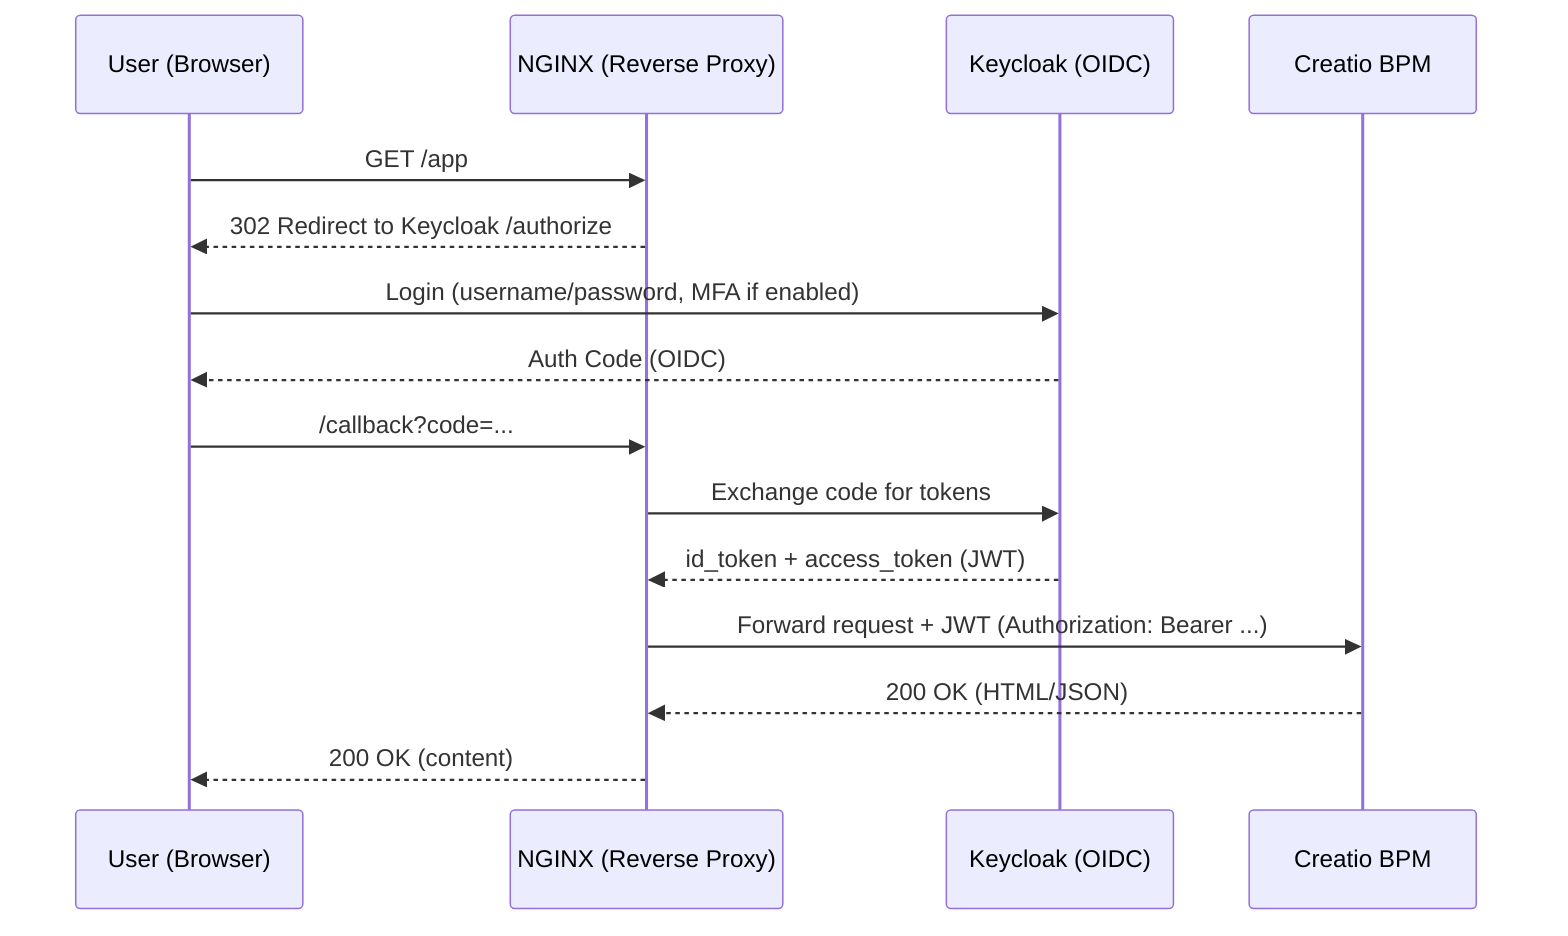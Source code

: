 sequenceDiagram
    participant U as User (Browser)
    participant N as NGINX (Reverse Proxy)
    participant K as Keycloak (OIDC)
    participant C as Creatio BPM

    U->>N: GET /app
    N-->>U: 302 Redirect to Keycloak /authorize
    U->>K: Login (username/password, MFA if enabled)
    K-->>U: Auth Code (OIDC)
    U->>N: /callback?code=...
    N->>K: Exchange code for tokens
    K-->>N: id_token + access_token (JWT)
    N->>C: Forward request + JWT (Authorization: Bearer ...)
    C-->>N: 200 OK (HTML/JSON)
    N-->>U: 200 OK (content)